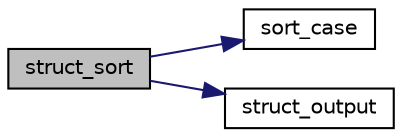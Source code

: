 digraph "struct_sort"
{
 // LATEX_PDF_SIZE
  edge [fontname="Helvetica",fontsize="10",labelfontname="Helvetica",labelfontsize="10"];
  node [fontname="Helvetica",fontsize="10",shape=record];
  rankdir="LR";
  Node1 [label="struct_sort",height=0.2,width=0.4,color="black", fillcolor="grey75", style="filled", fontcolor="black",tooltip="@function struct_sort"];
  Node1 -> Node2 [color="midnightblue",fontsize="10",style="solid",fontname="Helvetica"];
  Node2 [label="sort_case",height=0.2,width=0.4,color="black", fillcolor="white", style="filled",URL="$lib_8c.html#a7ae98bb958841e52efb3e9563f24d4eb",tooltip="@function sort_case"];
  Node1 -> Node3 [color="midnightblue",fontsize="10",style="solid",fontname="Helvetica"];
  Node3 [label="struct_output",height=0.2,width=0.4,color="black", fillcolor="white", style="filled",URL="$lib_8c.html#adda993d0dfba9fa242dc282d3505631b",tooltip="@function struct_output"];
}
